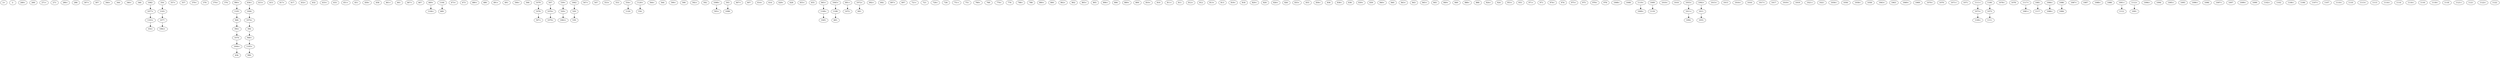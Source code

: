 digraph adj {
graph [k=96]
edge [d=-95]
"2+" [l=181]
"2-" [l=181]
"268+" [l=168]
"268-" [l=168]
"271+" [l=286]
"271-" [l=286]
"286+" [l=134]
"286-" [l=134]
"307+" [l=156]
"307-" [l=156]
"344+" [l=195]
"344-" [l=195]
"346+" [l=239]
"346-" [l=239]
"354+" [l=212]
"354-" [l=212]
"357+" [l=191]
"357-" [l=191]
"370+" [l=246]
"370-" [l=246]
"374+" [l=303]
"374-" [l=303]
"394+" [l=284]
"394-" [l=284]
"415+" [l=219]
"415-" [l=219]
"417+" [l=202]
"417-" [l=202]
"432+" [l=191]
"432-" [l=191]
"433+" [l=176]
"433-" [l=176]
"436+" [l=246]
"436-" [l=246]
"451+" [l=280]
"451-" [l=280]
"458+" [l=342]
"458-" [l=342]
"461+" [l=191]
"461-" [l=191]
"467+" [l=152]
"467-" [l=152]
"469+" [l=191]
"469-" [l=191]
"473+" [l=131]
"473-" [l=131]
"480+" [l=231]
"480-" [l=231]
"491+" [l=164]
"491-" [l=164]
"506+" [l=195]
"506-" [l=195]
"507+" [l=344]
"507-" [l=344]
"529+" [l=190]
"529-" [l=190]
"539+" [l=176]
"539-" [l=176]
"547+" [l=191]
"547-" [l=191]
"553+" [l=191]
"553-" [l=191]
"554+" [l=326]
"554-" [l=326]
"564+" [l=176]
"564-" [l=176]
"590+" [l=103]
"590-" [l=103]
"592+" [l=104]
"592-" [l=104]
"593+" [l=260]
"593-" [l=260]
"607+" [l=281]
"607-" [l=281]
"614+" [l=278]
"614-" [l=278]
"628+" [l=189]
"628-" [l=189]
"655+" [l=189]
"655-" [l=189]
"665+" [l=246]
"665-" [l=246]
"691+" [l=216]
"691-" [l=216]
"692+" [l=176]
"692-" [l=176]
"697+" [l=260]
"697-" [l=260]
"721+" [l=191]
"721-" [l=191]
"726+" [l=125]
"726-" [l=125]
"751+" [l=191]
"751-" [l=191]
"768+" [l=102]
"768-" [l=102]
"776+" [l=139]
"776-" [l=139]
"788+" [l=189]
"788-" [l=189]
"800+" [l=117]
"800-" [l=117]
"802+" [l=175]
"802-" [l=175]
"805+" [l=162]
"805-" [l=162]
"806+" [l=133]
"806-" [l=133]
"809+" [l=124]
"809-" [l=124]
"810+" [l=142]
"810-" [l=142]
"811+" [l=128]
"811-" [l=128]
"812+" [l=102]
"812-" [l=102]
"813+" [l=182]
"813-" [l=182]
"818+" [l=114]
"818-" [l=114]
"820+" [l=150]
"820-" [l=150]
"826+" [l=155]
"826-" [l=155]
"835+" [l=128]
"835-" [l=128]
"836+" [l=113]
"836-" [l=113]
"838+" [l=120]
"838-" [l=120]
"839+" [l=119]
"839-" [l=119]
"840+" [l=111]
"840-" [l=111]
"843+" [l=106]
"843-" [l=106]
"845+" [l=111]
"845-" [l=111]
"849+" [l=118]
"849-" [l=118]
"888+" [l=287]
"888-" [l=287]
"924+" [l=426]
"924-" [l=426]
"948+" [l=3053]
"948-" [l=3053]
"955+" [l=471]
"955-" [l=471]
"971+" [l=523]
"971-" [l=523]
"974+" [l=325]
"974-" [l=325]
"975+" [l=192]
"975-" [l=192]
"978+" [l=273]
"978-" [l=273]
"990+" [l=333]
"990-" [l=333]
"1004+" [l=218]
"1004-" [l=218]
"1008+" [l=214]
"1008-" [l=214]
"1009+" [l=217]
"1009-" [l=217]
"1010+" [l=140]
"1010-" [l=140]
"1011+" [l=191]
"1011-" [l=191]
"1015+" [l=152]
"1015-" [l=152]
"1016+" [l=125]
"1016-" [l=125]
"1017+" [l=188]
"1017-" [l=188]
"1019+" [l=113]
"1019-" [l=113]
"1021+" [l=189]
"1021-" [l=189]
"1045+" [l=147541]
"1045-" [l=147541]
"1055+" [l=366]
"1055-" [l=366]
"1056+" [l=810]
"1056-" [l=810]
"1058+" [l=603]
"1058-" [l=603]
"1062+" [l=386]
"1062-" [l=386]
"1063+" [l=343]
"1063-" [l=343]
"1069+" [l=191]
"1069-" [l=191]
"1070+" [l=191]
"1070-" [l=191]
"1071+" [l=4312]
"1071-" [l=4312]
"1072+" [l=537745]
"1072-" [l=537745]
"1073+" [l=202764]
"1073-" [l=202764]
"1074+" [l=55389]
"1074-" [l=55389]
"1076+" [l=115787]
"1076-" [l=115787]
"1077+" [l=172696]
"1077-" [l=172696]
"1078+" [l=4164]
"1078-" [l=4164]
"1079+" [l=303539]
"1079-" [l=303539]
"1081+" [l=6803]
"1081-" [l=6803]
"1082+" [l=193133]
"1082-" [l=193133]
"1084+" [l=41640]
"1084-" [l=41640]
"1086+" [l=9704]
"1086-" [l=9704]
"1087+" [l=90744]
"1087-" [l=90744]
"1088+" [l=382970]
"1088-" [l=382970]
"1091+" [l=75811]
"1091-" [l=75811]
"1092+" [l=223448]
"1092-" [l=223448]
"1094+" [l=84850]
"1094-" [l=84850]
"1095+" [l=232149]
"1095-" [l=232149]
"1096+" [l=26465]
"1096-" [l=26465]
"1097+" [l=37078]
"1097-" [l=37078]
"1098+" [l=62082]
"1098-" [l=62082]
"1099+" [l=79189]
"1099-" [l=79189]
"1100+" [l=52399]
"1100-" [l=52399]
"1102+" [l=159907]
"1102-" [l=159907]
"1103+" [l=151816]
"1103-" [l=151816]
"1104+" [l=149678]
"1104-" [l=149678]
"1105+" [l=75846]
"1105-" [l=75846]
"1106+" [l=10767]
"1106-" [l=10767]
"1107+" [l=25820]
"1107-" [l=25820]
"1108+" [l=343695]
"1108-" [l=343695]
"1110+" [l=3903]
"1110-" [l=3903]
"1111+" [l=17306]
"1111-" [l=17306]
"1112+" [l=75777]
"1112-" [l=75777]
"1113+" [l=9147]
"1113-" [l=9147]
"1114+" [l=10522]
"1114-" [l=10522]
"1116+" [l=13746]
"1116-" [l=13746]
"1117+" [l=10130]
"1117-" [l=10130]
"1118+" [l=9953]
"1118-" [l=9953]
"1119+" [l=27280]
"1119-" [l=27280]
"1120+" [l=5370]
"1120-" [l=5370]
"1121+" [l=4777]
"1121-" [l=4777]
"1122+" [l=10652]
"1122-" [l=10652]
"354-" -> "1103-" [d=-95 e=0.0 n=18]
"394+" -> "1074-" [d=-95 e=0.0 n=52]
"394-" -> "948+" [d=-95 e=0.0 n=40]
"436+" -> "1004-"
"469+" -> "1104+" [d=-32 e=32.1 n=16]
"507-" -> "1076+" [d=-152 e=21.1 n=37]
"529+" -> "1062+" [d=-93]
"529-" -> "539-" [d=-87]
"539+" -> "529+" [d=-87]
"554+" -> "1120-" [d=-142 e=23.5 n=30]
"593-" -> "1098-" [d=-69 e=31.2 n=17]
"665+" -> "1108+" [d=-95 e=0.0 n=31]
"691+" -> "1072-" [d=-95 e=0.0 n=19]
"948+" -> "1105+" [d=-107 e=33.2 n=15]
"948-" -> "394+" [d=-95 e=0.0 n=40]
"990+" -> "1105-" [d=-95 e=0.0 n=46]
"1004+" -> "436-"
"1004-" -> "1074+" [d=-95 e=0.0 n=41]
"1009-" -> "1119-" [d=-131 e=25.2 n=26]
"1011+" -> "1092-" [d=-80 e=22.0 n=34]
"1011-" -> "1055-" [d=-76]
"1045+" -> "1108-" [d=-133 e=21.4 n=36]
"1055+" -> "1011+" [d=-76]
"1062-" -> "529-" [d=-93]
"1072+" -> "691-" [d=-95 e=0.0 n=19]
"1073+" -> "1100+" [d=-191 e=28.7 n=20]
"1073-" -> "1111-" [d=-178 e=17.0 n=57]
"1074+" -> "394-" [d=-95 e=0.0 n=52]
"1074-" -> "1004+" [d=-95 e=0.0 n=41]
"1076+" -> "1079+" [d=-308 e=0.0 n=17]
"1076-" -> "507+" [d=-152 e=21.1 n=37]
"1077+" -> "1103+" [d=-140 e=17.2 n=56]
"1077-" -> "1082+" [d=-164 e=20.3 n=40]
"1079-" -> "1076-" [d=-308 e=0.0 n=17]
"1081-" -> "1117-" [d=-95 e=0.0 n=30]
"1082-" -> "1077+" [d=-164 e=20.3 n=40]
"1084+" -> "1086+" [d=-125 e=21.7 n=35]
"1086-" -> "1084-" [d=-125 e=21.7 n=35]
"1091+" -> "1112-" [d=-158 e=30.3 n=18]
"1092+" -> "1011-" [d=-80 e=22.0 n=34]
"1098+" -> "593+" [d=-69 e=31.2 n=17]
"1100-" -> "1073-" [d=-191 e=28.7 n=20]
"1103+" -> "354+" [d=-95 e=0.0 n=18]
"1103-" -> "1077-" [d=-140 e=17.2 n=56]
"1104-" -> "469-" [d=-32 e=32.1 n=16]
"1105+" -> "990-" [d=-95 e=0.0 n=46]
"1105-" -> "948-" [d=-107 e=33.2 n=15]
"1108+" -> "1045-" [d=-133 e=21.4 n=36]
"1108-" -> "665-" [d=-95 e=0.0 n=31]
"1111+" -> "1073+" [d=-178 e=17.0 n=57]
"1112+" -> "1091-" [d=-158 e=30.3 n=18]
"1117+" -> "1081+" [d=-95 e=0.0 n=30]
"1119+" -> "1009+" [d=-131 e=25.2 n=26]
"1120+" -> "554-" [d=-142 e=23.5 n=30]
}
